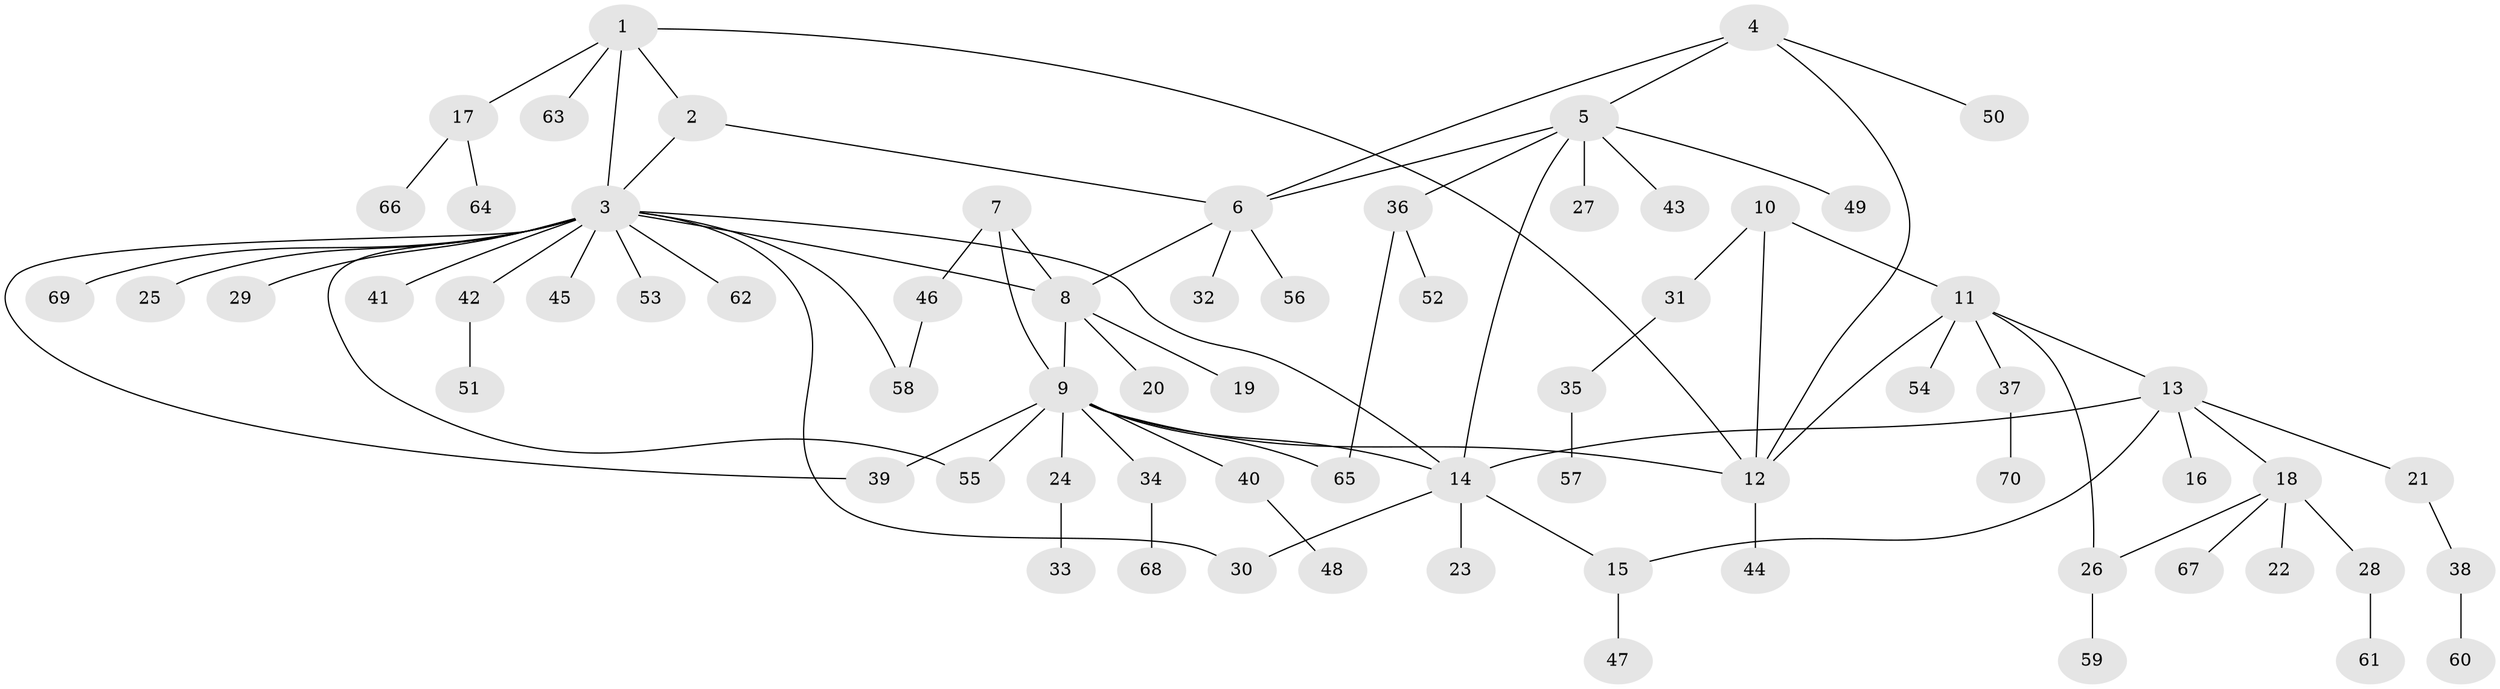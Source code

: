 // Generated by graph-tools (version 1.1) at 2025/15/03/09/25 04:15:53]
// undirected, 70 vertices, 86 edges
graph export_dot {
graph [start="1"]
  node [color=gray90,style=filled];
  1;
  2;
  3;
  4;
  5;
  6;
  7;
  8;
  9;
  10;
  11;
  12;
  13;
  14;
  15;
  16;
  17;
  18;
  19;
  20;
  21;
  22;
  23;
  24;
  25;
  26;
  27;
  28;
  29;
  30;
  31;
  32;
  33;
  34;
  35;
  36;
  37;
  38;
  39;
  40;
  41;
  42;
  43;
  44;
  45;
  46;
  47;
  48;
  49;
  50;
  51;
  52;
  53;
  54;
  55;
  56;
  57;
  58;
  59;
  60;
  61;
  62;
  63;
  64;
  65;
  66;
  67;
  68;
  69;
  70;
  1 -- 2;
  1 -- 3;
  1 -- 12;
  1 -- 17;
  1 -- 63;
  2 -- 3;
  2 -- 6;
  3 -- 8;
  3 -- 14;
  3 -- 25;
  3 -- 29;
  3 -- 30;
  3 -- 39;
  3 -- 41;
  3 -- 42;
  3 -- 45;
  3 -- 53;
  3 -- 55;
  3 -- 58;
  3 -- 62;
  3 -- 69;
  4 -- 5;
  4 -- 6;
  4 -- 12;
  4 -- 50;
  5 -- 6;
  5 -- 14;
  5 -- 27;
  5 -- 36;
  5 -- 43;
  5 -- 49;
  6 -- 8;
  6 -- 32;
  6 -- 56;
  7 -- 8;
  7 -- 9;
  7 -- 46;
  8 -- 9;
  8 -- 19;
  8 -- 20;
  9 -- 12;
  9 -- 14;
  9 -- 24;
  9 -- 34;
  9 -- 39;
  9 -- 40;
  9 -- 55;
  9 -- 65;
  10 -- 11;
  10 -- 12;
  10 -- 31;
  11 -- 12;
  11 -- 13;
  11 -- 26;
  11 -- 37;
  11 -- 54;
  12 -- 44;
  13 -- 14;
  13 -- 15;
  13 -- 16;
  13 -- 18;
  13 -- 21;
  14 -- 15;
  14 -- 23;
  14 -- 30;
  15 -- 47;
  17 -- 64;
  17 -- 66;
  18 -- 22;
  18 -- 26;
  18 -- 28;
  18 -- 67;
  21 -- 38;
  24 -- 33;
  26 -- 59;
  28 -- 61;
  31 -- 35;
  34 -- 68;
  35 -- 57;
  36 -- 52;
  36 -- 65;
  37 -- 70;
  38 -- 60;
  40 -- 48;
  42 -- 51;
  46 -- 58;
}
